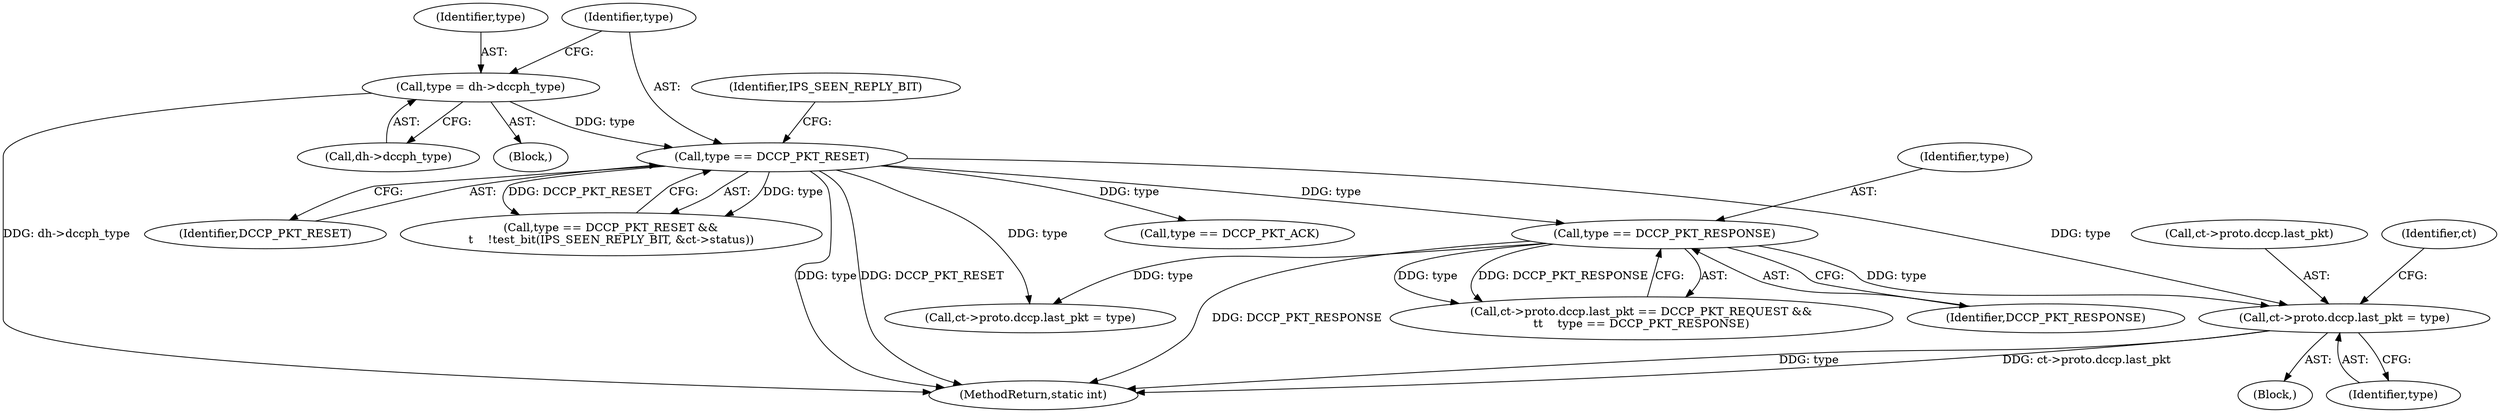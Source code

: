 digraph "0_linux_b22f5126a24b3b2f15448c3f2a254fc10cbc2b92_1@pointer" {
"1000352" [label="(Call,ct->proto.dccp.last_pkt = type)"];
"1000302" [label="(Call,type == DCCP_PKT_RESPONSE)"];
"1000148" [label="(Call,type == DCCP_PKT_RESET)"];
"1000141" [label="(Call,type = dh->dccph_type)"];
"1000150" [label="(Identifier,DCCP_PKT_RESET)"];
"1000149" [label="(Identifier,type)"];
"1000141" [label="(Call,type = dh->dccph_type)"];
"1000201" [label="(Block,)"];
"1000147" [label="(Call,type == DCCP_PKT_RESET &&\n\t    !test_bit(IPS_SEEN_REPLY_BIT, &ct->status))"];
"1000153" [label="(Identifier,IPS_SEEN_REPLY_BIT)"];
"1000303" [label="(Identifier,type)"];
"1000451" [label="(MethodReturn,static int)"];
"1000353" [label="(Call,ct->proto.dccp.last_pkt)"];
"1000364" [label="(Identifier,ct)"];
"1000302" [label="(Call,type == DCCP_PKT_RESPONSE)"];
"1000412" [label="(Call,ct->proto.dccp.last_pkt = type)"];
"1000304" [label="(Identifier,DCCP_PKT_RESPONSE)"];
"1000292" [label="(Call,ct->proto.dccp.last_pkt == DCCP_PKT_REQUEST &&\n\t\t    type == DCCP_PKT_RESPONSE)"];
"1000143" [label="(Call,dh->dccph_type)"];
"1000360" [label="(Identifier,type)"];
"1000148" [label="(Call,type == DCCP_PKT_RESET)"];
"1000352" [label="(Call,ct->proto.dccp.last_pkt = type)"];
"1000111" [label="(Block,)"];
"1000259" [label="(Call,type == DCCP_PKT_ACK)"];
"1000142" [label="(Identifier,type)"];
"1000352" -> "1000201"  [label="AST: "];
"1000352" -> "1000360"  [label="CFG: "];
"1000353" -> "1000352"  [label="AST: "];
"1000360" -> "1000352"  [label="AST: "];
"1000364" -> "1000352"  [label="CFG: "];
"1000352" -> "1000451"  [label="DDG: ct->proto.dccp.last_pkt"];
"1000352" -> "1000451"  [label="DDG: type"];
"1000302" -> "1000352"  [label="DDG: type"];
"1000148" -> "1000352"  [label="DDG: type"];
"1000302" -> "1000292"  [label="AST: "];
"1000302" -> "1000304"  [label="CFG: "];
"1000303" -> "1000302"  [label="AST: "];
"1000304" -> "1000302"  [label="AST: "];
"1000292" -> "1000302"  [label="CFG: "];
"1000302" -> "1000451"  [label="DDG: DCCP_PKT_RESPONSE"];
"1000302" -> "1000292"  [label="DDG: type"];
"1000302" -> "1000292"  [label="DDG: DCCP_PKT_RESPONSE"];
"1000148" -> "1000302"  [label="DDG: type"];
"1000302" -> "1000412"  [label="DDG: type"];
"1000148" -> "1000147"  [label="AST: "];
"1000148" -> "1000150"  [label="CFG: "];
"1000149" -> "1000148"  [label="AST: "];
"1000150" -> "1000148"  [label="AST: "];
"1000153" -> "1000148"  [label="CFG: "];
"1000147" -> "1000148"  [label="CFG: "];
"1000148" -> "1000451"  [label="DDG: type"];
"1000148" -> "1000451"  [label="DDG: DCCP_PKT_RESET"];
"1000148" -> "1000147"  [label="DDG: type"];
"1000148" -> "1000147"  [label="DDG: DCCP_PKT_RESET"];
"1000141" -> "1000148"  [label="DDG: type"];
"1000148" -> "1000259"  [label="DDG: type"];
"1000148" -> "1000412"  [label="DDG: type"];
"1000141" -> "1000111"  [label="AST: "];
"1000141" -> "1000143"  [label="CFG: "];
"1000142" -> "1000141"  [label="AST: "];
"1000143" -> "1000141"  [label="AST: "];
"1000149" -> "1000141"  [label="CFG: "];
"1000141" -> "1000451"  [label="DDG: dh->dccph_type"];
}
